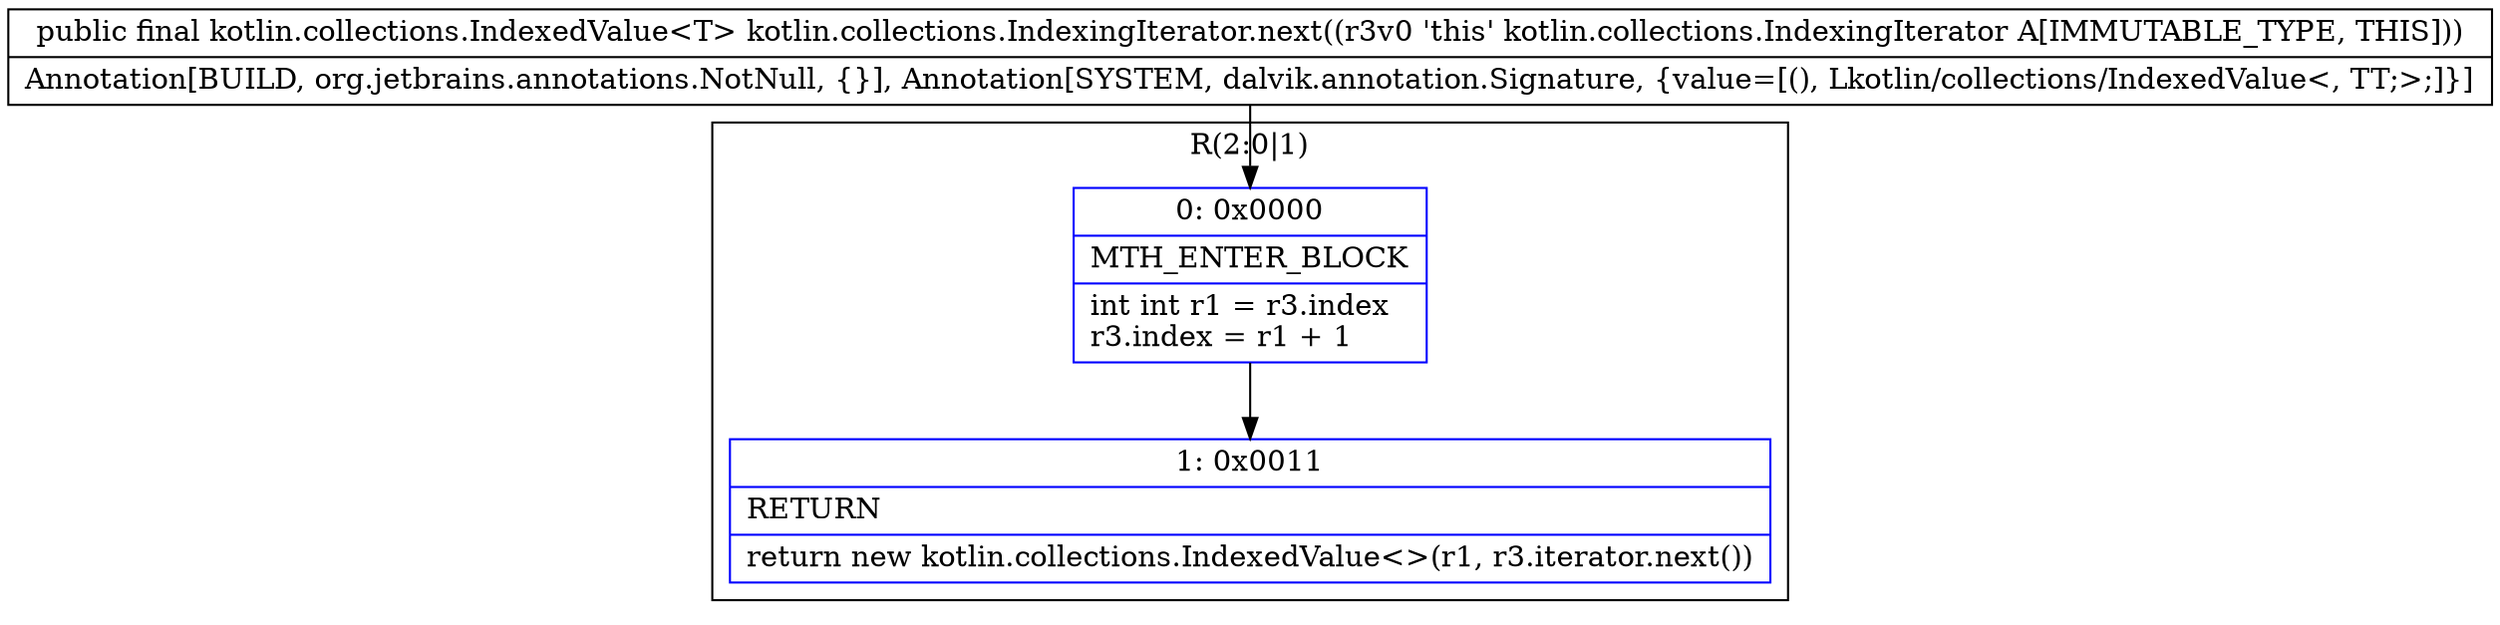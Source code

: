 digraph "CFG forkotlin.collections.IndexingIterator.next()Lkotlin\/collections\/IndexedValue;" {
subgraph cluster_Region_1209643307 {
label = "R(2:0|1)";
node [shape=record,color=blue];
Node_0 [shape=record,label="{0\:\ 0x0000|MTH_ENTER_BLOCK\l|int int r1 = r3.index\lr3.index = r1 + 1\l}"];
Node_1 [shape=record,label="{1\:\ 0x0011|RETURN\l|return new kotlin.collections.IndexedValue\<\>(r1, r3.iterator.next())\l}"];
}
MethodNode[shape=record,label="{public final kotlin.collections.IndexedValue\<T\> kotlin.collections.IndexingIterator.next((r3v0 'this' kotlin.collections.IndexingIterator A[IMMUTABLE_TYPE, THIS]))  | Annotation[BUILD, org.jetbrains.annotations.NotNull, \{\}], Annotation[SYSTEM, dalvik.annotation.Signature, \{value=[(), Lkotlin\/collections\/IndexedValue\<, TT;\>;]\}]\l}"];
MethodNode -> Node_0;
Node_0 -> Node_1;
}

